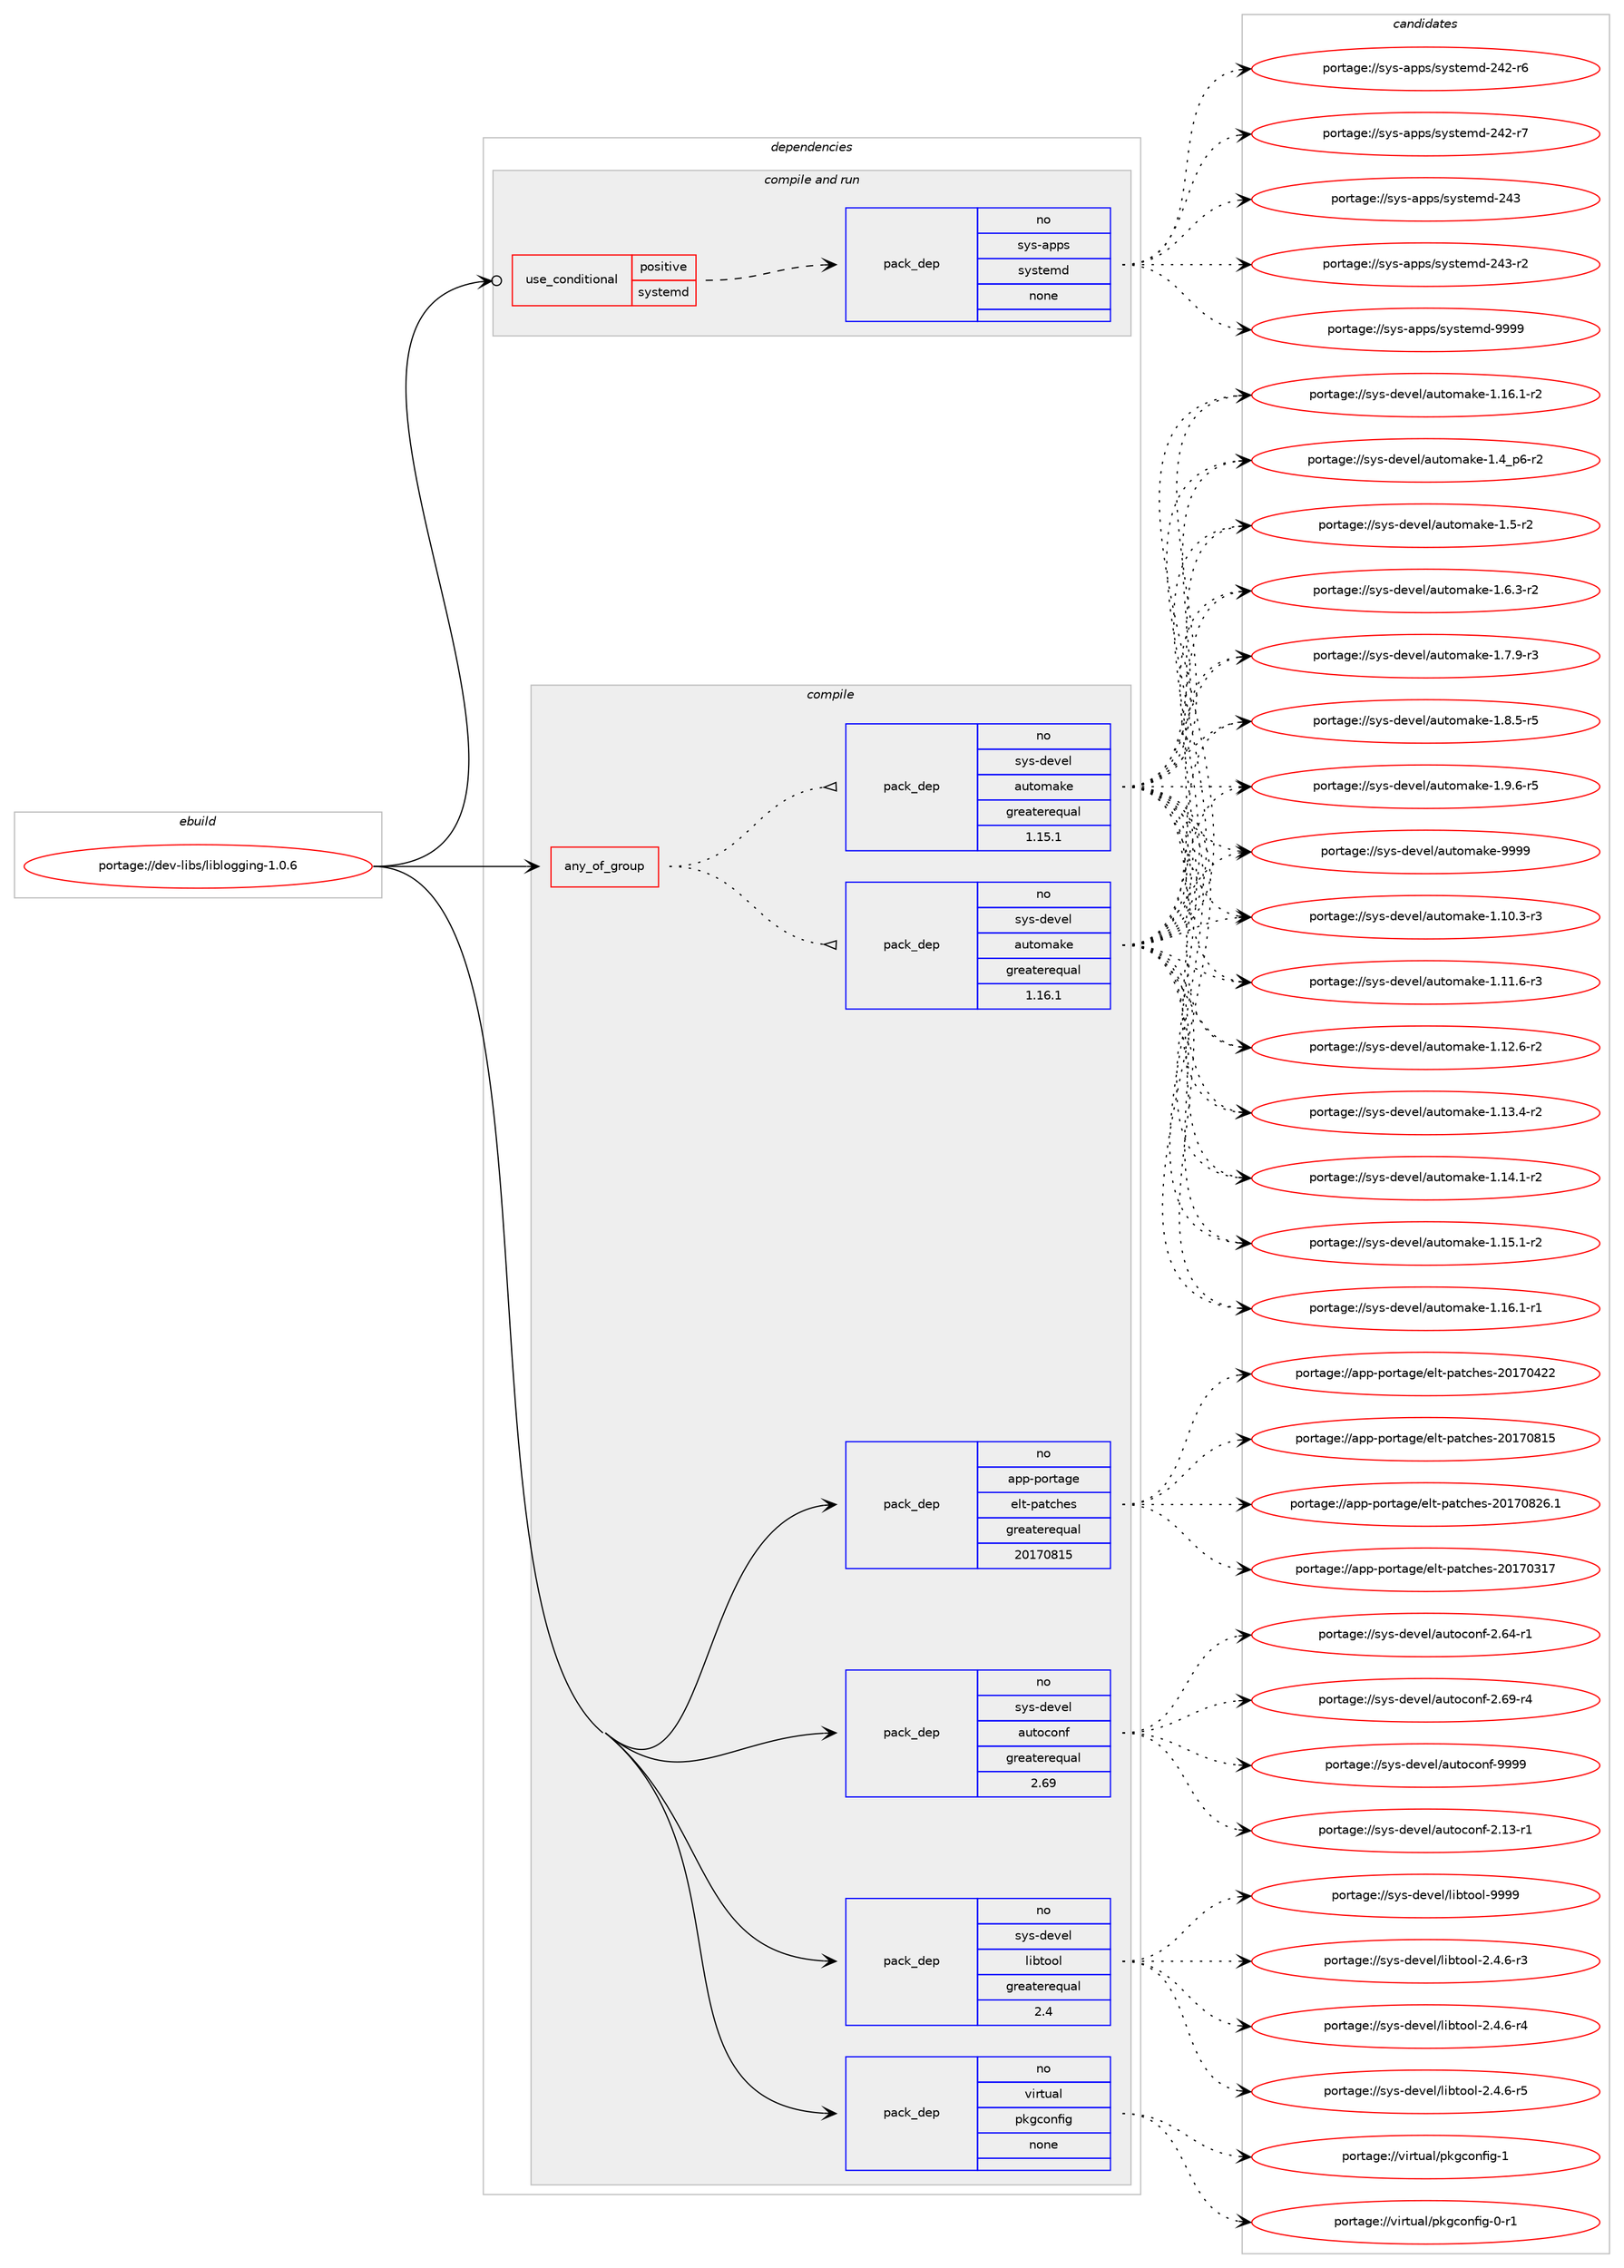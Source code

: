 digraph prolog {

# *************
# Graph options
# *************

newrank=true;
concentrate=true;
compound=true;
graph [rankdir=LR,fontname=Helvetica,fontsize=10,ranksep=1.5];#, ranksep=2.5, nodesep=0.2];
edge  [arrowhead=vee];
node  [fontname=Helvetica,fontsize=10];

# **********
# The ebuild
# **********

subgraph cluster_leftcol {
color=gray;
rank=same;
label=<<i>ebuild</i>>;
id [label="portage://dev-libs/liblogging-1.0.6", color=red, width=4, href="../dev-libs/liblogging-1.0.6.svg"];
}

# ****************
# The dependencies
# ****************

subgraph cluster_midcol {
color=gray;
label=<<i>dependencies</i>>;
subgraph cluster_compile {
fillcolor="#eeeeee";
style=filled;
label=<<i>compile</i>>;
subgraph any2963 {
dependency101159 [label=<<TABLE BORDER="0" CELLBORDER="1" CELLSPACING="0" CELLPADDING="4"><TR><TD CELLPADDING="10">any_of_group</TD></TR></TABLE>>, shape=none, color=red];subgraph pack77022 {
dependency101160 [label=<<TABLE BORDER="0" CELLBORDER="1" CELLSPACING="0" CELLPADDING="4" WIDTH="220"><TR><TD ROWSPAN="6" CELLPADDING="30">pack_dep</TD></TR><TR><TD WIDTH="110">no</TD></TR><TR><TD>sys-devel</TD></TR><TR><TD>automake</TD></TR><TR><TD>greaterequal</TD></TR><TR><TD>1.16.1</TD></TR></TABLE>>, shape=none, color=blue];
}
dependency101159:e -> dependency101160:w [weight=20,style="dotted",arrowhead="oinv"];
subgraph pack77023 {
dependency101161 [label=<<TABLE BORDER="0" CELLBORDER="1" CELLSPACING="0" CELLPADDING="4" WIDTH="220"><TR><TD ROWSPAN="6" CELLPADDING="30">pack_dep</TD></TR><TR><TD WIDTH="110">no</TD></TR><TR><TD>sys-devel</TD></TR><TR><TD>automake</TD></TR><TR><TD>greaterequal</TD></TR><TR><TD>1.15.1</TD></TR></TABLE>>, shape=none, color=blue];
}
dependency101159:e -> dependency101161:w [weight=20,style="dotted",arrowhead="oinv"];
}
id:e -> dependency101159:w [weight=20,style="solid",arrowhead="vee"];
subgraph pack77024 {
dependency101162 [label=<<TABLE BORDER="0" CELLBORDER="1" CELLSPACING="0" CELLPADDING="4" WIDTH="220"><TR><TD ROWSPAN="6" CELLPADDING="30">pack_dep</TD></TR><TR><TD WIDTH="110">no</TD></TR><TR><TD>app-portage</TD></TR><TR><TD>elt-patches</TD></TR><TR><TD>greaterequal</TD></TR><TR><TD>20170815</TD></TR></TABLE>>, shape=none, color=blue];
}
id:e -> dependency101162:w [weight=20,style="solid",arrowhead="vee"];
subgraph pack77025 {
dependency101163 [label=<<TABLE BORDER="0" CELLBORDER="1" CELLSPACING="0" CELLPADDING="4" WIDTH="220"><TR><TD ROWSPAN="6" CELLPADDING="30">pack_dep</TD></TR><TR><TD WIDTH="110">no</TD></TR><TR><TD>sys-devel</TD></TR><TR><TD>autoconf</TD></TR><TR><TD>greaterequal</TD></TR><TR><TD>2.69</TD></TR></TABLE>>, shape=none, color=blue];
}
id:e -> dependency101163:w [weight=20,style="solid",arrowhead="vee"];
subgraph pack77026 {
dependency101164 [label=<<TABLE BORDER="0" CELLBORDER="1" CELLSPACING="0" CELLPADDING="4" WIDTH="220"><TR><TD ROWSPAN="6" CELLPADDING="30">pack_dep</TD></TR><TR><TD WIDTH="110">no</TD></TR><TR><TD>sys-devel</TD></TR><TR><TD>libtool</TD></TR><TR><TD>greaterequal</TD></TR><TR><TD>2.4</TD></TR></TABLE>>, shape=none, color=blue];
}
id:e -> dependency101164:w [weight=20,style="solid",arrowhead="vee"];
subgraph pack77027 {
dependency101165 [label=<<TABLE BORDER="0" CELLBORDER="1" CELLSPACING="0" CELLPADDING="4" WIDTH="220"><TR><TD ROWSPAN="6" CELLPADDING="30">pack_dep</TD></TR><TR><TD WIDTH="110">no</TD></TR><TR><TD>virtual</TD></TR><TR><TD>pkgconfig</TD></TR><TR><TD>none</TD></TR><TR><TD></TD></TR></TABLE>>, shape=none, color=blue];
}
id:e -> dependency101165:w [weight=20,style="solid",arrowhead="vee"];
}
subgraph cluster_compileandrun {
fillcolor="#eeeeee";
style=filled;
label=<<i>compile and run</i>>;
subgraph cond21117 {
dependency101166 [label=<<TABLE BORDER="0" CELLBORDER="1" CELLSPACING="0" CELLPADDING="4"><TR><TD ROWSPAN="3" CELLPADDING="10">use_conditional</TD></TR><TR><TD>positive</TD></TR><TR><TD>systemd</TD></TR></TABLE>>, shape=none, color=red];
subgraph pack77028 {
dependency101167 [label=<<TABLE BORDER="0" CELLBORDER="1" CELLSPACING="0" CELLPADDING="4" WIDTH="220"><TR><TD ROWSPAN="6" CELLPADDING="30">pack_dep</TD></TR><TR><TD WIDTH="110">no</TD></TR><TR><TD>sys-apps</TD></TR><TR><TD>systemd</TD></TR><TR><TD>none</TD></TR><TR><TD></TD></TR></TABLE>>, shape=none, color=blue];
}
dependency101166:e -> dependency101167:w [weight=20,style="dashed",arrowhead="vee"];
}
id:e -> dependency101166:w [weight=20,style="solid",arrowhead="odotvee"];
}
subgraph cluster_run {
fillcolor="#eeeeee";
style=filled;
label=<<i>run</i>>;
}
}

# **************
# The candidates
# **************

subgraph cluster_choices {
rank=same;
color=gray;
label=<<i>candidates</i>>;

subgraph choice77022 {
color=black;
nodesep=1;
choiceportage11512111545100101118101108479711711611110997107101454946494846514511451 [label="portage://sys-devel/automake-1.10.3-r3", color=red, width=4,href="../sys-devel/automake-1.10.3-r3.svg"];
choiceportage11512111545100101118101108479711711611110997107101454946494946544511451 [label="portage://sys-devel/automake-1.11.6-r3", color=red, width=4,href="../sys-devel/automake-1.11.6-r3.svg"];
choiceportage11512111545100101118101108479711711611110997107101454946495046544511450 [label="portage://sys-devel/automake-1.12.6-r2", color=red, width=4,href="../sys-devel/automake-1.12.6-r2.svg"];
choiceportage11512111545100101118101108479711711611110997107101454946495146524511450 [label="portage://sys-devel/automake-1.13.4-r2", color=red, width=4,href="../sys-devel/automake-1.13.4-r2.svg"];
choiceportage11512111545100101118101108479711711611110997107101454946495246494511450 [label="portage://sys-devel/automake-1.14.1-r2", color=red, width=4,href="../sys-devel/automake-1.14.1-r2.svg"];
choiceportage11512111545100101118101108479711711611110997107101454946495346494511450 [label="portage://sys-devel/automake-1.15.1-r2", color=red, width=4,href="../sys-devel/automake-1.15.1-r2.svg"];
choiceportage11512111545100101118101108479711711611110997107101454946495446494511449 [label="portage://sys-devel/automake-1.16.1-r1", color=red, width=4,href="../sys-devel/automake-1.16.1-r1.svg"];
choiceportage11512111545100101118101108479711711611110997107101454946495446494511450 [label="portage://sys-devel/automake-1.16.1-r2", color=red, width=4,href="../sys-devel/automake-1.16.1-r2.svg"];
choiceportage115121115451001011181011084797117116111109971071014549465295112544511450 [label="portage://sys-devel/automake-1.4_p6-r2", color=red, width=4,href="../sys-devel/automake-1.4_p6-r2.svg"];
choiceportage11512111545100101118101108479711711611110997107101454946534511450 [label="portage://sys-devel/automake-1.5-r2", color=red, width=4,href="../sys-devel/automake-1.5-r2.svg"];
choiceportage115121115451001011181011084797117116111109971071014549465446514511450 [label="portage://sys-devel/automake-1.6.3-r2", color=red, width=4,href="../sys-devel/automake-1.6.3-r2.svg"];
choiceportage115121115451001011181011084797117116111109971071014549465546574511451 [label="portage://sys-devel/automake-1.7.9-r3", color=red, width=4,href="../sys-devel/automake-1.7.9-r3.svg"];
choiceportage115121115451001011181011084797117116111109971071014549465646534511453 [label="portage://sys-devel/automake-1.8.5-r5", color=red, width=4,href="../sys-devel/automake-1.8.5-r5.svg"];
choiceportage115121115451001011181011084797117116111109971071014549465746544511453 [label="portage://sys-devel/automake-1.9.6-r5", color=red, width=4,href="../sys-devel/automake-1.9.6-r5.svg"];
choiceportage115121115451001011181011084797117116111109971071014557575757 [label="portage://sys-devel/automake-9999", color=red, width=4,href="../sys-devel/automake-9999.svg"];
dependency101160:e -> choiceportage11512111545100101118101108479711711611110997107101454946494846514511451:w [style=dotted,weight="100"];
dependency101160:e -> choiceportage11512111545100101118101108479711711611110997107101454946494946544511451:w [style=dotted,weight="100"];
dependency101160:e -> choiceportage11512111545100101118101108479711711611110997107101454946495046544511450:w [style=dotted,weight="100"];
dependency101160:e -> choiceportage11512111545100101118101108479711711611110997107101454946495146524511450:w [style=dotted,weight="100"];
dependency101160:e -> choiceportage11512111545100101118101108479711711611110997107101454946495246494511450:w [style=dotted,weight="100"];
dependency101160:e -> choiceportage11512111545100101118101108479711711611110997107101454946495346494511450:w [style=dotted,weight="100"];
dependency101160:e -> choiceportage11512111545100101118101108479711711611110997107101454946495446494511449:w [style=dotted,weight="100"];
dependency101160:e -> choiceportage11512111545100101118101108479711711611110997107101454946495446494511450:w [style=dotted,weight="100"];
dependency101160:e -> choiceportage115121115451001011181011084797117116111109971071014549465295112544511450:w [style=dotted,weight="100"];
dependency101160:e -> choiceportage11512111545100101118101108479711711611110997107101454946534511450:w [style=dotted,weight="100"];
dependency101160:e -> choiceportage115121115451001011181011084797117116111109971071014549465446514511450:w [style=dotted,weight="100"];
dependency101160:e -> choiceportage115121115451001011181011084797117116111109971071014549465546574511451:w [style=dotted,weight="100"];
dependency101160:e -> choiceportage115121115451001011181011084797117116111109971071014549465646534511453:w [style=dotted,weight="100"];
dependency101160:e -> choiceportage115121115451001011181011084797117116111109971071014549465746544511453:w [style=dotted,weight="100"];
dependency101160:e -> choiceportage115121115451001011181011084797117116111109971071014557575757:w [style=dotted,weight="100"];
}
subgraph choice77023 {
color=black;
nodesep=1;
choiceportage11512111545100101118101108479711711611110997107101454946494846514511451 [label="portage://sys-devel/automake-1.10.3-r3", color=red, width=4,href="../sys-devel/automake-1.10.3-r3.svg"];
choiceportage11512111545100101118101108479711711611110997107101454946494946544511451 [label="portage://sys-devel/automake-1.11.6-r3", color=red, width=4,href="../sys-devel/automake-1.11.6-r3.svg"];
choiceportage11512111545100101118101108479711711611110997107101454946495046544511450 [label="portage://sys-devel/automake-1.12.6-r2", color=red, width=4,href="../sys-devel/automake-1.12.6-r2.svg"];
choiceportage11512111545100101118101108479711711611110997107101454946495146524511450 [label="portage://sys-devel/automake-1.13.4-r2", color=red, width=4,href="../sys-devel/automake-1.13.4-r2.svg"];
choiceportage11512111545100101118101108479711711611110997107101454946495246494511450 [label="portage://sys-devel/automake-1.14.1-r2", color=red, width=4,href="../sys-devel/automake-1.14.1-r2.svg"];
choiceportage11512111545100101118101108479711711611110997107101454946495346494511450 [label="portage://sys-devel/automake-1.15.1-r2", color=red, width=4,href="../sys-devel/automake-1.15.1-r2.svg"];
choiceportage11512111545100101118101108479711711611110997107101454946495446494511449 [label="portage://sys-devel/automake-1.16.1-r1", color=red, width=4,href="../sys-devel/automake-1.16.1-r1.svg"];
choiceportage11512111545100101118101108479711711611110997107101454946495446494511450 [label="portage://sys-devel/automake-1.16.1-r2", color=red, width=4,href="../sys-devel/automake-1.16.1-r2.svg"];
choiceportage115121115451001011181011084797117116111109971071014549465295112544511450 [label="portage://sys-devel/automake-1.4_p6-r2", color=red, width=4,href="../sys-devel/automake-1.4_p6-r2.svg"];
choiceportage11512111545100101118101108479711711611110997107101454946534511450 [label="portage://sys-devel/automake-1.5-r2", color=red, width=4,href="../sys-devel/automake-1.5-r2.svg"];
choiceportage115121115451001011181011084797117116111109971071014549465446514511450 [label="portage://sys-devel/automake-1.6.3-r2", color=red, width=4,href="../sys-devel/automake-1.6.3-r2.svg"];
choiceportage115121115451001011181011084797117116111109971071014549465546574511451 [label="portage://sys-devel/automake-1.7.9-r3", color=red, width=4,href="../sys-devel/automake-1.7.9-r3.svg"];
choiceportage115121115451001011181011084797117116111109971071014549465646534511453 [label="portage://sys-devel/automake-1.8.5-r5", color=red, width=4,href="../sys-devel/automake-1.8.5-r5.svg"];
choiceportage115121115451001011181011084797117116111109971071014549465746544511453 [label="portage://sys-devel/automake-1.9.6-r5", color=red, width=4,href="../sys-devel/automake-1.9.6-r5.svg"];
choiceportage115121115451001011181011084797117116111109971071014557575757 [label="portage://sys-devel/automake-9999", color=red, width=4,href="../sys-devel/automake-9999.svg"];
dependency101161:e -> choiceportage11512111545100101118101108479711711611110997107101454946494846514511451:w [style=dotted,weight="100"];
dependency101161:e -> choiceportage11512111545100101118101108479711711611110997107101454946494946544511451:w [style=dotted,weight="100"];
dependency101161:e -> choiceportage11512111545100101118101108479711711611110997107101454946495046544511450:w [style=dotted,weight="100"];
dependency101161:e -> choiceportage11512111545100101118101108479711711611110997107101454946495146524511450:w [style=dotted,weight="100"];
dependency101161:e -> choiceportage11512111545100101118101108479711711611110997107101454946495246494511450:w [style=dotted,weight="100"];
dependency101161:e -> choiceportage11512111545100101118101108479711711611110997107101454946495346494511450:w [style=dotted,weight="100"];
dependency101161:e -> choiceportage11512111545100101118101108479711711611110997107101454946495446494511449:w [style=dotted,weight="100"];
dependency101161:e -> choiceportage11512111545100101118101108479711711611110997107101454946495446494511450:w [style=dotted,weight="100"];
dependency101161:e -> choiceportage115121115451001011181011084797117116111109971071014549465295112544511450:w [style=dotted,weight="100"];
dependency101161:e -> choiceportage11512111545100101118101108479711711611110997107101454946534511450:w [style=dotted,weight="100"];
dependency101161:e -> choiceportage115121115451001011181011084797117116111109971071014549465446514511450:w [style=dotted,weight="100"];
dependency101161:e -> choiceportage115121115451001011181011084797117116111109971071014549465546574511451:w [style=dotted,weight="100"];
dependency101161:e -> choiceportage115121115451001011181011084797117116111109971071014549465646534511453:w [style=dotted,weight="100"];
dependency101161:e -> choiceportage115121115451001011181011084797117116111109971071014549465746544511453:w [style=dotted,weight="100"];
dependency101161:e -> choiceportage115121115451001011181011084797117116111109971071014557575757:w [style=dotted,weight="100"];
}
subgraph choice77024 {
color=black;
nodesep=1;
choiceportage97112112451121111141169710310147101108116451129711699104101115455048495548514955 [label="portage://app-portage/elt-patches-20170317", color=red, width=4,href="../app-portage/elt-patches-20170317.svg"];
choiceportage97112112451121111141169710310147101108116451129711699104101115455048495548525050 [label="portage://app-portage/elt-patches-20170422", color=red, width=4,href="../app-portage/elt-patches-20170422.svg"];
choiceportage97112112451121111141169710310147101108116451129711699104101115455048495548564953 [label="portage://app-portage/elt-patches-20170815", color=red, width=4,href="../app-portage/elt-patches-20170815.svg"];
choiceportage971121124511211111411697103101471011081164511297116991041011154550484955485650544649 [label="portage://app-portage/elt-patches-20170826.1", color=red, width=4,href="../app-portage/elt-patches-20170826.1.svg"];
dependency101162:e -> choiceportage97112112451121111141169710310147101108116451129711699104101115455048495548514955:w [style=dotted,weight="100"];
dependency101162:e -> choiceportage97112112451121111141169710310147101108116451129711699104101115455048495548525050:w [style=dotted,weight="100"];
dependency101162:e -> choiceportage97112112451121111141169710310147101108116451129711699104101115455048495548564953:w [style=dotted,weight="100"];
dependency101162:e -> choiceportage971121124511211111411697103101471011081164511297116991041011154550484955485650544649:w [style=dotted,weight="100"];
}
subgraph choice77025 {
color=black;
nodesep=1;
choiceportage1151211154510010111810110847971171161119911111010245504649514511449 [label="portage://sys-devel/autoconf-2.13-r1", color=red, width=4,href="../sys-devel/autoconf-2.13-r1.svg"];
choiceportage1151211154510010111810110847971171161119911111010245504654524511449 [label="portage://sys-devel/autoconf-2.64-r1", color=red, width=4,href="../sys-devel/autoconf-2.64-r1.svg"];
choiceportage1151211154510010111810110847971171161119911111010245504654574511452 [label="portage://sys-devel/autoconf-2.69-r4", color=red, width=4,href="../sys-devel/autoconf-2.69-r4.svg"];
choiceportage115121115451001011181011084797117116111991111101024557575757 [label="portage://sys-devel/autoconf-9999", color=red, width=4,href="../sys-devel/autoconf-9999.svg"];
dependency101163:e -> choiceportage1151211154510010111810110847971171161119911111010245504649514511449:w [style=dotted,weight="100"];
dependency101163:e -> choiceportage1151211154510010111810110847971171161119911111010245504654524511449:w [style=dotted,weight="100"];
dependency101163:e -> choiceportage1151211154510010111810110847971171161119911111010245504654574511452:w [style=dotted,weight="100"];
dependency101163:e -> choiceportage115121115451001011181011084797117116111991111101024557575757:w [style=dotted,weight="100"];
}
subgraph choice77026 {
color=black;
nodesep=1;
choiceportage1151211154510010111810110847108105981161111111084550465246544511451 [label="portage://sys-devel/libtool-2.4.6-r3", color=red, width=4,href="../sys-devel/libtool-2.4.6-r3.svg"];
choiceportage1151211154510010111810110847108105981161111111084550465246544511452 [label="portage://sys-devel/libtool-2.4.6-r4", color=red, width=4,href="../sys-devel/libtool-2.4.6-r4.svg"];
choiceportage1151211154510010111810110847108105981161111111084550465246544511453 [label="portage://sys-devel/libtool-2.4.6-r5", color=red, width=4,href="../sys-devel/libtool-2.4.6-r5.svg"];
choiceportage1151211154510010111810110847108105981161111111084557575757 [label="portage://sys-devel/libtool-9999", color=red, width=4,href="../sys-devel/libtool-9999.svg"];
dependency101164:e -> choiceportage1151211154510010111810110847108105981161111111084550465246544511451:w [style=dotted,weight="100"];
dependency101164:e -> choiceportage1151211154510010111810110847108105981161111111084550465246544511452:w [style=dotted,weight="100"];
dependency101164:e -> choiceportage1151211154510010111810110847108105981161111111084550465246544511453:w [style=dotted,weight="100"];
dependency101164:e -> choiceportage1151211154510010111810110847108105981161111111084557575757:w [style=dotted,weight="100"];
}
subgraph choice77027 {
color=black;
nodesep=1;
choiceportage11810511411611797108471121071039911111010210510345484511449 [label="portage://virtual/pkgconfig-0-r1", color=red, width=4,href="../virtual/pkgconfig-0-r1.svg"];
choiceportage1181051141161179710847112107103991111101021051034549 [label="portage://virtual/pkgconfig-1", color=red, width=4,href="../virtual/pkgconfig-1.svg"];
dependency101165:e -> choiceportage11810511411611797108471121071039911111010210510345484511449:w [style=dotted,weight="100"];
dependency101165:e -> choiceportage1181051141161179710847112107103991111101021051034549:w [style=dotted,weight="100"];
}
subgraph choice77028 {
color=black;
nodesep=1;
choiceportage115121115459711211211547115121115116101109100455052504511454 [label="portage://sys-apps/systemd-242-r6", color=red, width=4,href="../sys-apps/systemd-242-r6.svg"];
choiceportage115121115459711211211547115121115116101109100455052504511455 [label="portage://sys-apps/systemd-242-r7", color=red, width=4,href="../sys-apps/systemd-242-r7.svg"];
choiceportage11512111545971121121154711512111511610110910045505251 [label="portage://sys-apps/systemd-243", color=red, width=4,href="../sys-apps/systemd-243.svg"];
choiceportage115121115459711211211547115121115116101109100455052514511450 [label="portage://sys-apps/systemd-243-r2", color=red, width=4,href="../sys-apps/systemd-243-r2.svg"];
choiceportage1151211154597112112115471151211151161011091004557575757 [label="portage://sys-apps/systemd-9999", color=red, width=4,href="../sys-apps/systemd-9999.svg"];
dependency101167:e -> choiceportage115121115459711211211547115121115116101109100455052504511454:w [style=dotted,weight="100"];
dependency101167:e -> choiceportage115121115459711211211547115121115116101109100455052504511455:w [style=dotted,weight="100"];
dependency101167:e -> choiceportage11512111545971121121154711512111511610110910045505251:w [style=dotted,weight="100"];
dependency101167:e -> choiceportage115121115459711211211547115121115116101109100455052514511450:w [style=dotted,weight="100"];
dependency101167:e -> choiceportage1151211154597112112115471151211151161011091004557575757:w [style=dotted,weight="100"];
}
}

}
